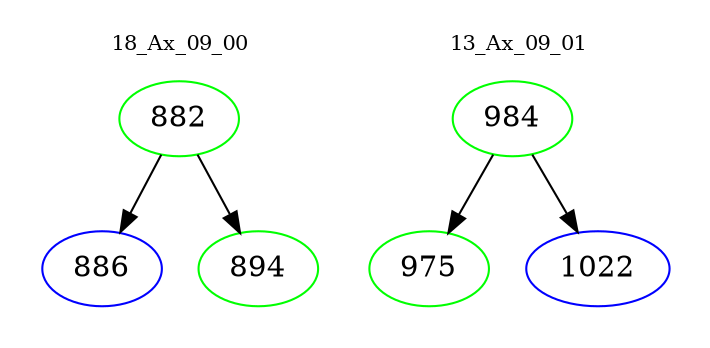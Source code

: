 digraph{
subgraph cluster_0 {
color = white
label = "18_Ax_09_00";
fontsize=10;
T0_882 [label="882", color="green"]
T0_882 -> T0_886 [color="black"]
T0_886 [label="886", color="blue"]
T0_882 -> T0_894 [color="black"]
T0_894 [label="894", color="green"]
}
subgraph cluster_1 {
color = white
label = "13_Ax_09_01";
fontsize=10;
T1_984 [label="984", color="green"]
T1_984 -> T1_975 [color="black"]
T1_975 [label="975", color="green"]
T1_984 -> T1_1022 [color="black"]
T1_1022 [label="1022", color="blue"]
}
}
